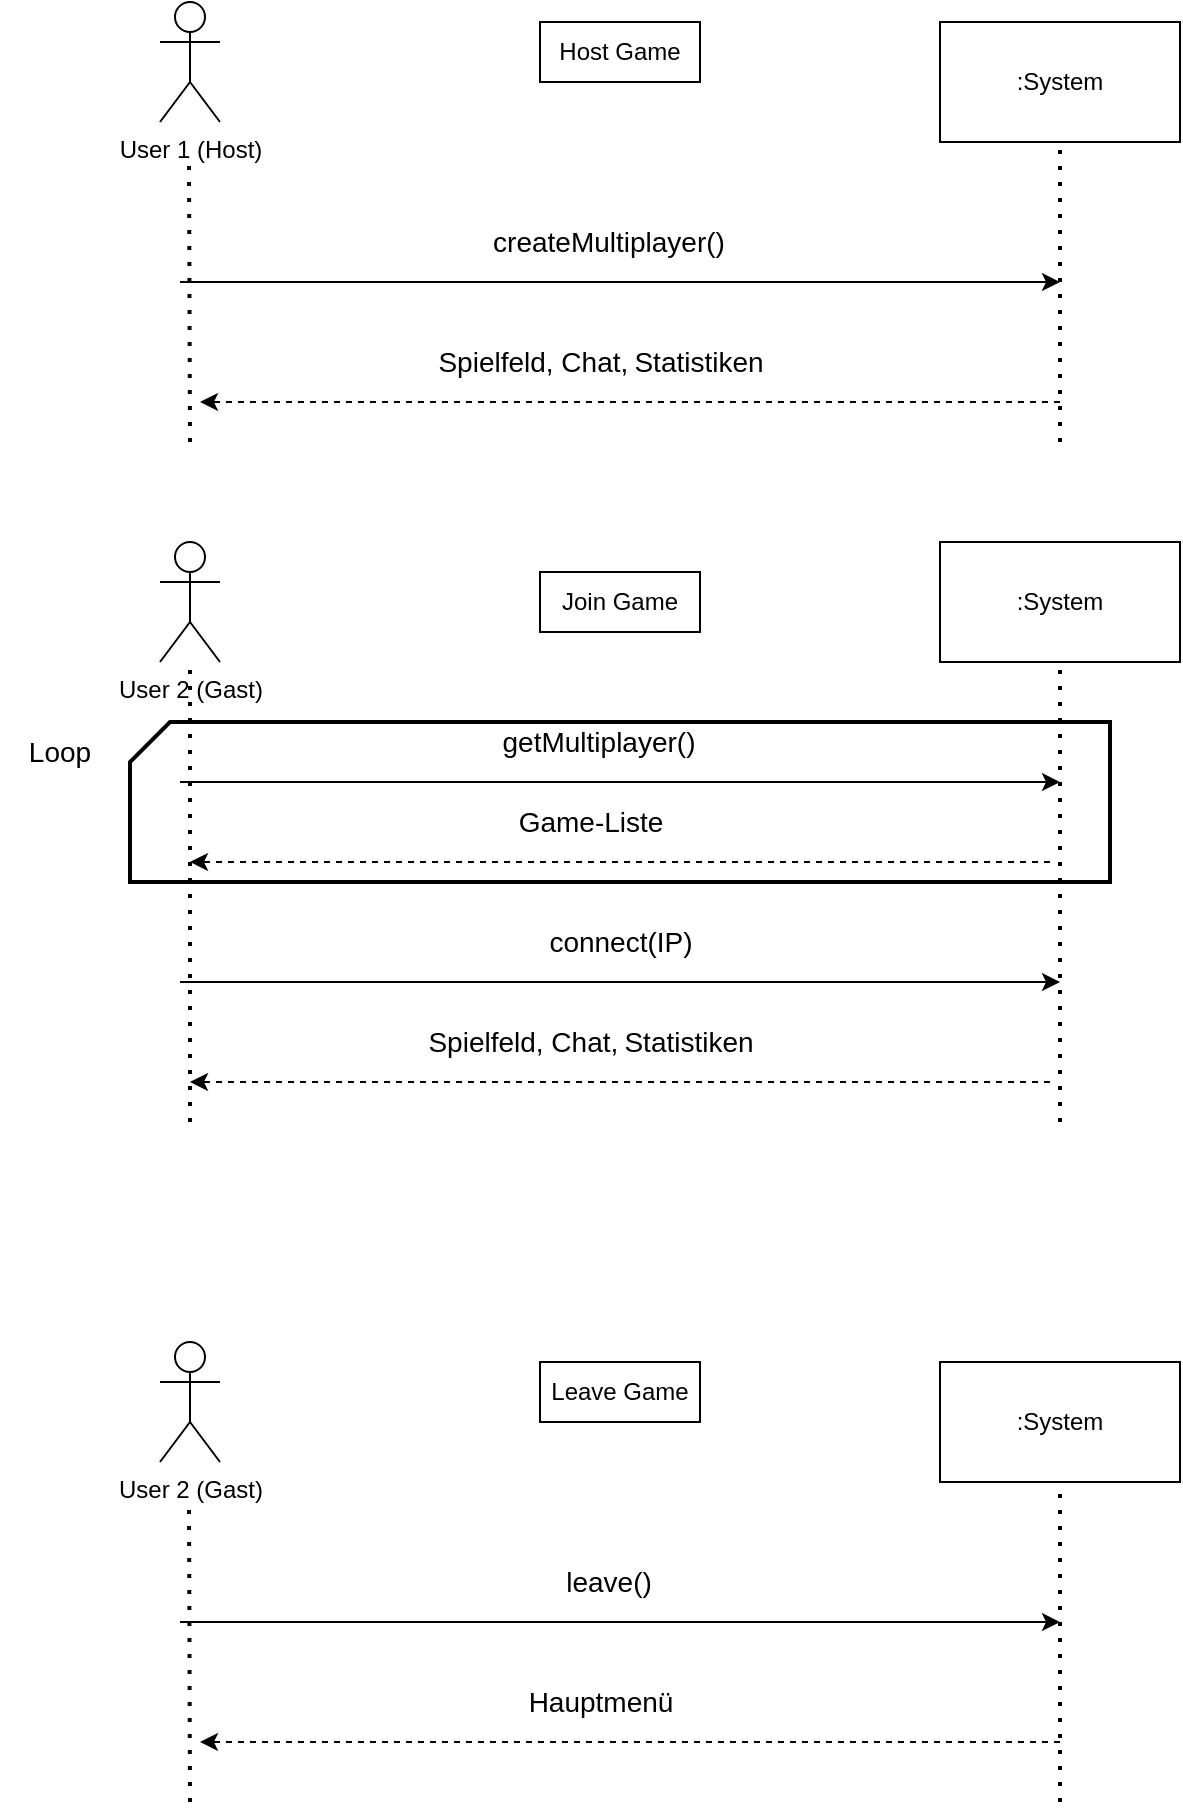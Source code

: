 <mxfile version="23.1.4" type="device">
  <diagram name="Seite-1" id="cj74t7hviexHJK00Q-R4">
    <mxGraphModel dx="1434" dy="782" grid="1" gridSize="10" guides="1" tooltips="1" connect="1" arrows="1" fold="1" page="1" pageScale="1" pageWidth="827" pageHeight="1169" math="0" shadow="0">
      <root>
        <mxCell id="0" />
        <mxCell id="1" parent="0" />
        <mxCell id="Sxjf55EAPzRtlAvoBQB4-23" value="" style="verticalLabelPosition=bottom;verticalAlign=top;html=1;shape=card;whiteSpace=wrap;size=20;arcSize=12;strokeWidth=2;fillOpacity=0;" vertex="1" parent="1">
          <mxGeometry x="135" y="480" width="490" height="80" as="geometry" />
        </mxCell>
        <mxCell id="Sxjf55EAPzRtlAvoBQB4-1" value="User 1 (Host)" style="shape=umlActor;verticalLabelPosition=bottom;verticalAlign=top;html=1;outlineConnect=0;" vertex="1" parent="1">
          <mxGeometry x="150" y="120" width="30" height="60" as="geometry" />
        </mxCell>
        <mxCell id="Sxjf55EAPzRtlAvoBQB4-2" value=":System" style="rounded=0;whiteSpace=wrap;html=1;" vertex="1" parent="1">
          <mxGeometry x="540" y="130" width="120" height="60" as="geometry" />
        </mxCell>
        <mxCell id="Sxjf55EAPzRtlAvoBQB4-3" value="" style="endArrow=none;dashed=1;html=1;dashPattern=1 3;strokeWidth=2;rounded=0;" edge="1" parent="1">
          <mxGeometry width="50" height="50" relative="1" as="geometry">
            <mxPoint x="165" y="340" as="sourcePoint" />
            <mxPoint x="164.5" y="200" as="targetPoint" />
          </mxGeometry>
        </mxCell>
        <mxCell id="Sxjf55EAPzRtlAvoBQB4-4" value="" style="endArrow=none;dashed=1;html=1;dashPattern=1 3;strokeWidth=2;rounded=0;entryX=0.5;entryY=1;entryDx=0;entryDy=0;" edge="1" parent="1" target="Sxjf55EAPzRtlAvoBQB4-2">
          <mxGeometry width="50" height="50" relative="1" as="geometry">
            <mxPoint x="600" y="340" as="sourcePoint" />
            <mxPoint x="440" y="330" as="targetPoint" />
          </mxGeometry>
        </mxCell>
        <mxCell id="Sxjf55EAPzRtlAvoBQB4-5" value="" style="endArrow=classic;html=1;rounded=0;" edge="1" parent="1">
          <mxGeometry width="50" height="50" relative="1" as="geometry">
            <mxPoint x="160" y="260" as="sourcePoint" />
            <mxPoint x="600" y="260" as="targetPoint" />
          </mxGeometry>
        </mxCell>
        <mxCell id="Sxjf55EAPzRtlAvoBQB4-7" value="&lt;font style=&quot;font-size: 14px;&quot;&gt;createMultiplayer()&lt;/font&gt;" style="edgeLabel;html=1;align=center;verticalAlign=middle;resizable=0;points=[];" vertex="1" connectable="0" parent="Sxjf55EAPzRtlAvoBQB4-5">
          <mxGeometry x="-0.027" y="3" relative="1" as="geometry">
            <mxPoint y="-17" as="offset" />
          </mxGeometry>
        </mxCell>
        <mxCell id="Sxjf55EAPzRtlAvoBQB4-6" value="" style="endArrow=classic;html=1;rounded=0;" edge="1" parent="1">
          <mxGeometry width="50" height="50" relative="1" as="geometry">
            <mxPoint x="160" y="510" as="sourcePoint" />
            <mxPoint x="600" y="510" as="targetPoint" />
          </mxGeometry>
        </mxCell>
        <mxCell id="Sxjf55EAPzRtlAvoBQB4-16" value="&lt;font style=&quot;font-size: 14px;&quot;&gt;getMultiplayer()&lt;/font&gt;" style="edgeLabel;html=1;align=center;verticalAlign=middle;resizable=0;points=[];" vertex="1" connectable="0" parent="Sxjf55EAPzRtlAvoBQB4-6">
          <mxGeometry x="-0.05" y="-1" relative="1" as="geometry">
            <mxPoint y="-21" as="offset" />
          </mxGeometry>
        </mxCell>
        <mxCell id="Sxjf55EAPzRtlAvoBQB4-8" value="" style="endArrow=classic;html=1;rounded=0;dashed=1;" edge="1" parent="1">
          <mxGeometry width="50" height="50" relative="1" as="geometry">
            <mxPoint x="600" y="320" as="sourcePoint" />
            <mxPoint x="170" y="320" as="targetPoint" />
          </mxGeometry>
        </mxCell>
        <mxCell id="Sxjf55EAPzRtlAvoBQB4-9" value="&lt;font style=&quot;font-size: 14px;&quot;&gt;Spielfeld, Chat,&lt;/font&gt; &lt;font style=&quot;font-size: 14px;&quot;&gt;Statistiken&lt;/font&gt;" style="edgeLabel;html=1;align=center;verticalAlign=middle;resizable=0;points=[];" vertex="1" connectable="0" parent="Sxjf55EAPzRtlAvoBQB4-8">
          <mxGeometry x="0.279" y="-1" relative="1" as="geometry">
            <mxPoint x="45" y="-19" as="offset" />
          </mxGeometry>
        </mxCell>
        <mxCell id="Sxjf55EAPzRtlAvoBQB4-10" value="User 2 (Gast)" style="shape=umlActor;verticalLabelPosition=bottom;verticalAlign=top;html=1;outlineConnect=0;" vertex="1" parent="1">
          <mxGeometry x="150" y="390" width="30" height="60" as="geometry" />
        </mxCell>
        <mxCell id="Sxjf55EAPzRtlAvoBQB4-11" value="" style="endArrow=none;dashed=1;html=1;dashPattern=1 3;strokeWidth=2;rounded=0;" edge="1" parent="1" target="Sxjf55EAPzRtlAvoBQB4-10">
          <mxGeometry width="50" height="50" relative="1" as="geometry">
            <mxPoint x="165" y="680" as="sourcePoint" />
            <mxPoint x="440" y="340" as="targetPoint" />
          </mxGeometry>
        </mxCell>
        <mxCell id="Sxjf55EAPzRtlAvoBQB4-12" value=":System" style="rounded=0;whiteSpace=wrap;html=1;" vertex="1" parent="1">
          <mxGeometry x="540" y="390" width="120" height="60" as="geometry" />
        </mxCell>
        <mxCell id="Sxjf55EAPzRtlAvoBQB4-13" value="" style="endArrow=none;dashed=1;html=1;dashPattern=1 3;strokeWidth=2;rounded=0;entryX=0.5;entryY=1;entryDx=0;entryDy=0;" edge="1" parent="1" target="Sxjf55EAPzRtlAvoBQB4-12">
          <mxGeometry width="50" height="50" relative="1" as="geometry">
            <mxPoint x="600" y="680" as="sourcePoint" />
            <mxPoint x="440" y="340" as="targetPoint" />
          </mxGeometry>
        </mxCell>
        <mxCell id="Sxjf55EAPzRtlAvoBQB4-14" value="Host Game" style="rounded=0;whiteSpace=wrap;html=1;" vertex="1" parent="1">
          <mxGeometry x="340" y="130" width="80" height="30" as="geometry" />
        </mxCell>
        <mxCell id="Sxjf55EAPzRtlAvoBQB4-15" value="Join Game" style="rounded=0;whiteSpace=wrap;html=1;" vertex="1" parent="1">
          <mxGeometry x="340" y="405" width="80" height="30" as="geometry" />
        </mxCell>
        <mxCell id="Sxjf55EAPzRtlAvoBQB4-17" value="" style="endArrow=classic;html=1;rounded=0;dashed=1;" edge="1" parent="1">
          <mxGeometry width="50" height="50" relative="1" as="geometry">
            <mxPoint x="595" y="550" as="sourcePoint" />
            <mxPoint x="165" y="550" as="targetPoint" />
          </mxGeometry>
        </mxCell>
        <mxCell id="Sxjf55EAPzRtlAvoBQB4-18" value="&lt;font style=&quot;font-size: 14px;&quot;&gt;Game-Liste&lt;/font&gt;" style="edgeLabel;html=1;align=center;verticalAlign=middle;resizable=0;points=[];" vertex="1" connectable="0" parent="Sxjf55EAPzRtlAvoBQB4-17">
          <mxGeometry x="0.279" y="-1" relative="1" as="geometry">
            <mxPoint x="45" y="-19" as="offset" />
          </mxGeometry>
        </mxCell>
        <mxCell id="Sxjf55EAPzRtlAvoBQB4-19" value="" style="endArrow=classic;html=1;rounded=0;" edge="1" parent="1">
          <mxGeometry width="50" height="50" relative="1" as="geometry">
            <mxPoint x="160" y="610" as="sourcePoint" />
            <mxPoint x="600" y="610" as="targetPoint" />
          </mxGeometry>
        </mxCell>
        <mxCell id="Sxjf55EAPzRtlAvoBQB4-20" value="&lt;font style=&quot;font-size: 14px;&quot;&gt;connect(IP)&lt;/font&gt;" style="edgeLabel;html=1;align=center;verticalAlign=middle;resizable=0;points=[];" vertex="1" connectable="0" parent="Sxjf55EAPzRtlAvoBQB4-19">
          <mxGeometry x="-0.05" y="-1" relative="1" as="geometry">
            <mxPoint x="11" y="-21" as="offset" />
          </mxGeometry>
        </mxCell>
        <mxCell id="Sxjf55EAPzRtlAvoBQB4-26" value="&lt;font style=&quot;font-size: 14px;&quot;&gt;Loop&lt;/font&gt;" style="text;strokeColor=none;align=center;fillColor=none;html=1;verticalAlign=middle;whiteSpace=wrap;rounded=0;" vertex="1" parent="1">
          <mxGeometry x="70" y="480" width="60" height="30" as="geometry" />
        </mxCell>
        <mxCell id="Sxjf55EAPzRtlAvoBQB4-27" value="" style="endArrow=classic;html=1;rounded=0;dashed=1;" edge="1" parent="1">
          <mxGeometry width="50" height="50" relative="1" as="geometry">
            <mxPoint x="595" y="660" as="sourcePoint" />
            <mxPoint x="165" y="660" as="targetPoint" />
          </mxGeometry>
        </mxCell>
        <mxCell id="Sxjf55EAPzRtlAvoBQB4-28" value="&lt;font style=&quot;font-size: 14px;&quot;&gt;Spielfeld, Chat,&lt;/font&gt; &lt;font style=&quot;font-size: 14px;&quot;&gt;Statistiken&lt;/font&gt;" style="edgeLabel;html=1;align=center;verticalAlign=middle;resizable=0;points=[];" vertex="1" connectable="0" parent="Sxjf55EAPzRtlAvoBQB4-27">
          <mxGeometry x="0.279" y="-1" relative="1" as="geometry">
            <mxPoint x="45" y="-19" as="offset" />
          </mxGeometry>
        </mxCell>
        <mxCell id="Sxjf55EAPzRtlAvoBQB4-29" value="User 2 (Gast)" style="shape=umlActor;verticalLabelPosition=bottom;verticalAlign=top;html=1;outlineConnect=0;" vertex="1" parent="1">
          <mxGeometry x="150" y="790" width="30" height="60" as="geometry" />
        </mxCell>
        <mxCell id="Sxjf55EAPzRtlAvoBQB4-30" value=":System" style="rounded=0;whiteSpace=wrap;html=1;" vertex="1" parent="1">
          <mxGeometry x="540" y="800" width="120" height="60" as="geometry" />
        </mxCell>
        <mxCell id="Sxjf55EAPzRtlAvoBQB4-31" value="" style="endArrow=none;dashed=1;html=1;dashPattern=1 3;strokeWidth=2;rounded=0;" edge="1" parent="1">
          <mxGeometry width="50" height="50" relative="1" as="geometry">
            <mxPoint x="165" y="1020" as="sourcePoint" />
            <mxPoint x="164.5" y="870" as="targetPoint" />
          </mxGeometry>
        </mxCell>
        <mxCell id="Sxjf55EAPzRtlAvoBQB4-32" value="" style="endArrow=none;dashed=1;html=1;dashPattern=1 3;strokeWidth=2;rounded=0;entryX=0.5;entryY=1;entryDx=0;entryDy=0;" edge="1" parent="1" target="Sxjf55EAPzRtlAvoBQB4-30">
          <mxGeometry width="50" height="50" relative="1" as="geometry">
            <mxPoint x="600" y="1020" as="sourcePoint" />
            <mxPoint x="440" y="1000" as="targetPoint" />
          </mxGeometry>
        </mxCell>
        <mxCell id="Sxjf55EAPzRtlAvoBQB4-33" value="" style="endArrow=classic;html=1;rounded=0;" edge="1" parent="1">
          <mxGeometry width="50" height="50" relative="1" as="geometry">
            <mxPoint x="160" y="930" as="sourcePoint" />
            <mxPoint x="600" y="930" as="targetPoint" />
          </mxGeometry>
        </mxCell>
        <mxCell id="Sxjf55EAPzRtlAvoBQB4-34" value="&lt;font style=&quot;font-size: 14px;&quot;&gt;leave()&lt;/font&gt;" style="edgeLabel;html=1;align=center;verticalAlign=middle;resizable=0;points=[];" vertex="1" connectable="0" parent="Sxjf55EAPzRtlAvoBQB4-33">
          <mxGeometry x="-0.027" y="3" relative="1" as="geometry">
            <mxPoint y="-17" as="offset" />
          </mxGeometry>
        </mxCell>
        <mxCell id="Sxjf55EAPzRtlAvoBQB4-35" value="" style="endArrow=classic;html=1;rounded=0;dashed=1;" edge="1" parent="1">
          <mxGeometry width="50" height="50" relative="1" as="geometry">
            <mxPoint x="600" y="990" as="sourcePoint" />
            <mxPoint x="170" y="990" as="targetPoint" />
          </mxGeometry>
        </mxCell>
        <mxCell id="Sxjf55EAPzRtlAvoBQB4-36" value="&lt;font style=&quot;font-size: 14px;&quot;&gt;Hauptmenü&lt;/font&gt;" style="edgeLabel;html=1;align=center;verticalAlign=middle;resizable=0;points=[];" vertex="1" connectable="0" parent="Sxjf55EAPzRtlAvoBQB4-35">
          <mxGeometry x="0.279" y="-1" relative="1" as="geometry">
            <mxPoint x="45" y="-19" as="offset" />
          </mxGeometry>
        </mxCell>
        <mxCell id="Sxjf55EAPzRtlAvoBQB4-37" value="Leave Game" style="rounded=0;whiteSpace=wrap;html=1;" vertex="1" parent="1">
          <mxGeometry x="340" y="800" width="80" height="30" as="geometry" />
        </mxCell>
      </root>
    </mxGraphModel>
  </diagram>
</mxfile>
